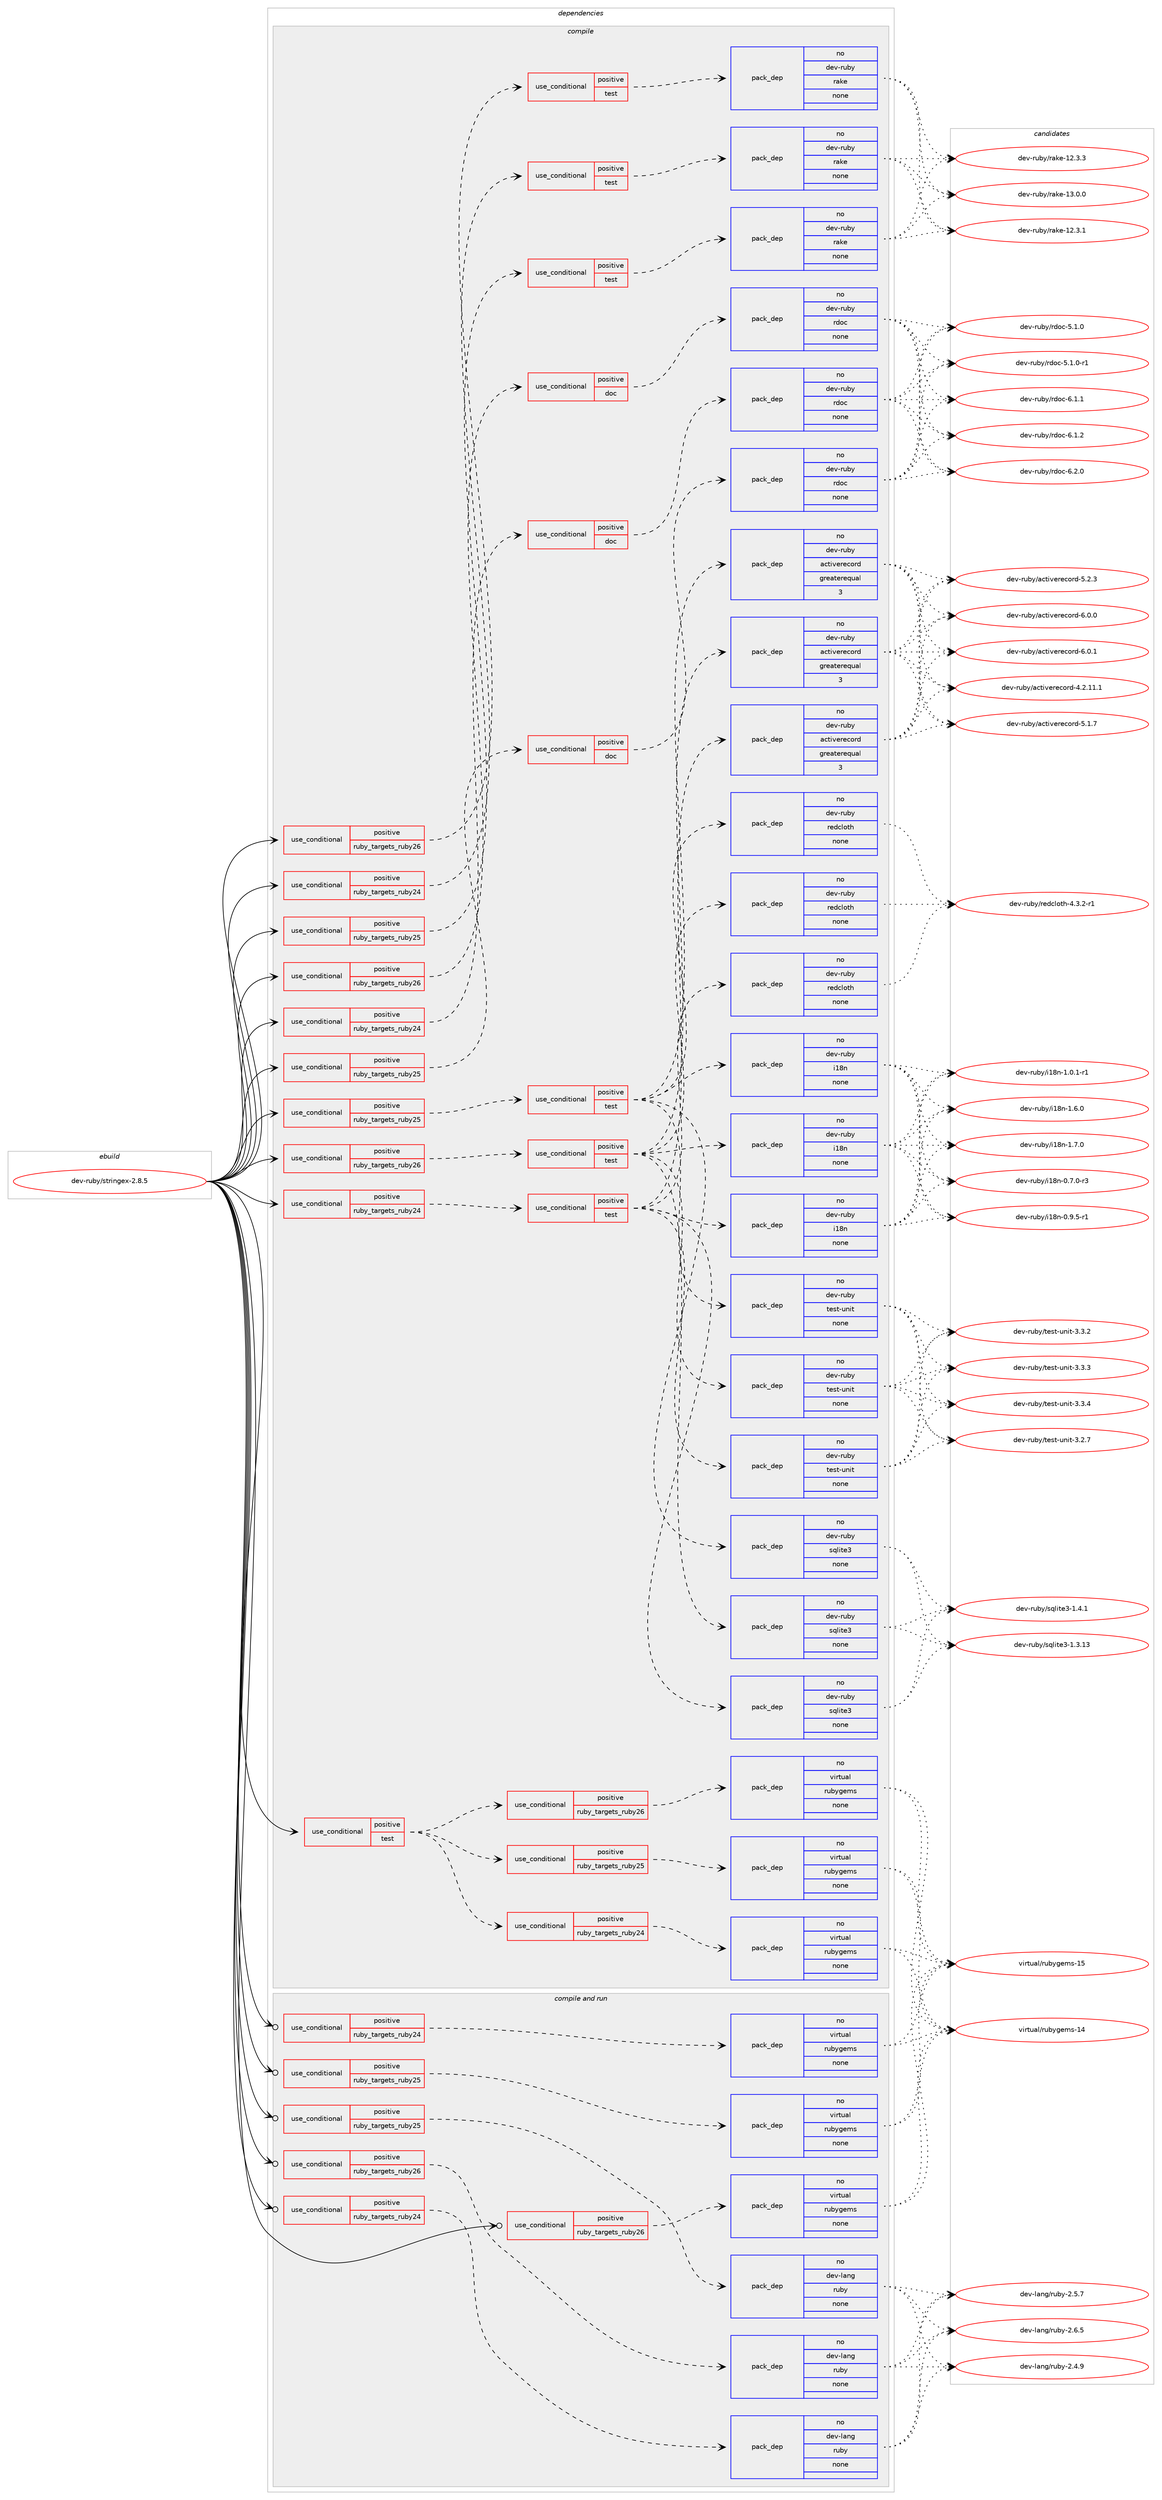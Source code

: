 digraph prolog {

# *************
# Graph options
# *************

newrank=true;
concentrate=true;
compound=true;
graph [rankdir=LR,fontname=Helvetica,fontsize=10,ranksep=1.5];#, ranksep=2.5, nodesep=0.2];
edge  [arrowhead=vee];
node  [fontname=Helvetica,fontsize=10];

# **********
# The ebuild
# **********

subgraph cluster_leftcol {
color=gray;
rank=same;
label=<<i>ebuild</i>>;
id [label="dev-ruby/stringex-2.8.5", color=red, width=4, href="../dev-ruby/stringex-2.8.5.svg"];
}

# ****************
# The dependencies
# ****************

subgraph cluster_midcol {
color=gray;
label=<<i>dependencies</i>>;
subgraph cluster_compile {
fillcolor="#eeeeee";
style=filled;
label=<<i>compile</i>>;
subgraph cond178920 {
dependency718541 [label=<<TABLE BORDER="0" CELLBORDER="1" CELLSPACING="0" CELLPADDING="4"><TR><TD ROWSPAN="3" CELLPADDING="10">use_conditional</TD></TR><TR><TD>positive</TD></TR><TR><TD>ruby_targets_ruby24</TD></TR></TABLE>>, shape=none, color=red];
subgraph cond178921 {
dependency718542 [label=<<TABLE BORDER="0" CELLBORDER="1" CELLSPACING="0" CELLPADDING="4"><TR><TD ROWSPAN="3" CELLPADDING="10">use_conditional</TD></TR><TR><TD>positive</TD></TR><TR><TD>doc</TD></TR></TABLE>>, shape=none, color=red];
subgraph pack527575 {
dependency718543 [label=<<TABLE BORDER="0" CELLBORDER="1" CELLSPACING="0" CELLPADDING="4" WIDTH="220"><TR><TD ROWSPAN="6" CELLPADDING="30">pack_dep</TD></TR><TR><TD WIDTH="110">no</TD></TR><TR><TD>dev-ruby</TD></TR><TR><TD>rdoc</TD></TR><TR><TD>none</TD></TR><TR><TD></TD></TR></TABLE>>, shape=none, color=blue];
}
dependency718542:e -> dependency718543:w [weight=20,style="dashed",arrowhead="vee"];
}
dependency718541:e -> dependency718542:w [weight=20,style="dashed",arrowhead="vee"];
}
id:e -> dependency718541:w [weight=20,style="solid",arrowhead="vee"];
subgraph cond178922 {
dependency718544 [label=<<TABLE BORDER="0" CELLBORDER="1" CELLSPACING="0" CELLPADDING="4"><TR><TD ROWSPAN="3" CELLPADDING="10">use_conditional</TD></TR><TR><TD>positive</TD></TR><TR><TD>ruby_targets_ruby24</TD></TR></TABLE>>, shape=none, color=red];
subgraph cond178923 {
dependency718545 [label=<<TABLE BORDER="0" CELLBORDER="1" CELLSPACING="0" CELLPADDING="4"><TR><TD ROWSPAN="3" CELLPADDING="10">use_conditional</TD></TR><TR><TD>positive</TD></TR><TR><TD>test</TD></TR></TABLE>>, shape=none, color=red];
subgraph pack527576 {
dependency718546 [label=<<TABLE BORDER="0" CELLBORDER="1" CELLSPACING="0" CELLPADDING="4" WIDTH="220"><TR><TD ROWSPAN="6" CELLPADDING="30">pack_dep</TD></TR><TR><TD WIDTH="110">no</TD></TR><TR><TD>dev-ruby</TD></TR><TR><TD>i18n</TD></TR><TR><TD>none</TD></TR><TR><TD></TD></TR></TABLE>>, shape=none, color=blue];
}
dependency718545:e -> dependency718546:w [weight=20,style="dashed",arrowhead="vee"];
subgraph pack527577 {
dependency718547 [label=<<TABLE BORDER="0" CELLBORDER="1" CELLSPACING="0" CELLPADDING="4" WIDTH="220"><TR><TD ROWSPAN="6" CELLPADDING="30">pack_dep</TD></TR><TR><TD WIDTH="110">no</TD></TR><TR><TD>dev-ruby</TD></TR><TR><TD>redcloth</TD></TR><TR><TD>none</TD></TR><TR><TD></TD></TR></TABLE>>, shape=none, color=blue];
}
dependency718545:e -> dependency718547:w [weight=20,style="dashed",arrowhead="vee"];
subgraph pack527578 {
dependency718548 [label=<<TABLE BORDER="0" CELLBORDER="1" CELLSPACING="0" CELLPADDING="4" WIDTH="220"><TR><TD ROWSPAN="6" CELLPADDING="30">pack_dep</TD></TR><TR><TD WIDTH="110">no</TD></TR><TR><TD>dev-ruby</TD></TR><TR><TD>test-unit</TD></TR><TR><TD>none</TD></TR><TR><TD></TD></TR></TABLE>>, shape=none, color=blue];
}
dependency718545:e -> dependency718548:w [weight=20,style="dashed",arrowhead="vee"];
subgraph pack527579 {
dependency718549 [label=<<TABLE BORDER="0" CELLBORDER="1" CELLSPACING="0" CELLPADDING="4" WIDTH="220"><TR><TD ROWSPAN="6" CELLPADDING="30">pack_dep</TD></TR><TR><TD WIDTH="110">no</TD></TR><TR><TD>dev-ruby</TD></TR><TR><TD>activerecord</TD></TR><TR><TD>greaterequal</TD></TR><TR><TD>3</TD></TR></TABLE>>, shape=none, color=blue];
}
dependency718545:e -> dependency718549:w [weight=20,style="dashed",arrowhead="vee"];
subgraph pack527580 {
dependency718550 [label=<<TABLE BORDER="0" CELLBORDER="1" CELLSPACING="0" CELLPADDING="4" WIDTH="220"><TR><TD ROWSPAN="6" CELLPADDING="30">pack_dep</TD></TR><TR><TD WIDTH="110">no</TD></TR><TR><TD>dev-ruby</TD></TR><TR><TD>sqlite3</TD></TR><TR><TD>none</TD></TR><TR><TD></TD></TR></TABLE>>, shape=none, color=blue];
}
dependency718545:e -> dependency718550:w [weight=20,style="dashed",arrowhead="vee"];
}
dependency718544:e -> dependency718545:w [weight=20,style="dashed",arrowhead="vee"];
}
id:e -> dependency718544:w [weight=20,style="solid",arrowhead="vee"];
subgraph cond178924 {
dependency718551 [label=<<TABLE BORDER="0" CELLBORDER="1" CELLSPACING="0" CELLPADDING="4"><TR><TD ROWSPAN="3" CELLPADDING="10">use_conditional</TD></TR><TR><TD>positive</TD></TR><TR><TD>ruby_targets_ruby24</TD></TR></TABLE>>, shape=none, color=red];
subgraph cond178925 {
dependency718552 [label=<<TABLE BORDER="0" CELLBORDER="1" CELLSPACING="0" CELLPADDING="4"><TR><TD ROWSPAN="3" CELLPADDING="10">use_conditional</TD></TR><TR><TD>positive</TD></TR><TR><TD>test</TD></TR></TABLE>>, shape=none, color=red];
subgraph pack527581 {
dependency718553 [label=<<TABLE BORDER="0" CELLBORDER="1" CELLSPACING="0" CELLPADDING="4" WIDTH="220"><TR><TD ROWSPAN="6" CELLPADDING="30">pack_dep</TD></TR><TR><TD WIDTH="110">no</TD></TR><TR><TD>dev-ruby</TD></TR><TR><TD>rake</TD></TR><TR><TD>none</TD></TR><TR><TD></TD></TR></TABLE>>, shape=none, color=blue];
}
dependency718552:e -> dependency718553:w [weight=20,style="dashed",arrowhead="vee"];
}
dependency718551:e -> dependency718552:w [weight=20,style="dashed",arrowhead="vee"];
}
id:e -> dependency718551:w [weight=20,style="solid",arrowhead="vee"];
subgraph cond178926 {
dependency718554 [label=<<TABLE BORDER="0" CELLBORDER="1" CELLSPACING="0" CELLPADDING="4"><TR><TD ROWSPAN="3" CELLPADDING="10">use_conditional</TD></TR><TR><TD>positive</TD></TR><TR><TD>ruby_targets_ruby25</TD></TR></TABLE>>, shape=none, color=red];
subgraph cond178927 {
dependency718555 [label=<<TABLE BORDER="0" CELLBORDER="1" CELLSPACING="0" CELLPADDING="4"><TR><TD ROWSPAN="3" CELLPADDING="10">use_conditional</TD></TR><TR><TD>positive</TD></TR><TR><TD>doc</TD></TR></TABLE>>, shape=none, color=red];
subgraph pack527582 {
dependency718556 [label=<<TABLE BORDER="0" CELLBORDER="1" CELLSPACING="0" CELLPADDING="4" WIDTH="220"><TR><TD ROWSPAN="6" CELLPADDING="30">pack_dep</TD></TR><TR><TD WIDTH="110">no</TD></TR><TR><TD>dev-ruby</TD></TR><TR><TD>rdoc</TD></TR><TR><TD>none</TD></TR><TR><TD></TD></TR></TABLE>>, shape=none, color=blue];
}
dependency718555:e -> dependency718556:w [weight=20,style="dashed",arrowhead="vee"];
}
dependency718554:e -> dependency718555:w [weight=20,style="dashed",arrowhead="vee"];
}
id:e -> dependency718554:w [weight=20,style="solid",arrowhead="vee"];
subgraph cond178928 {
dependency718557 [label=<<TABLE BORDER="0" CELLBORDER="1" CELLSPACING="0" CELLPADDING="4"><TR><TD ROWSPAN="3" CELLPADDING="10">use_conditional</TD></TR><TR><TD>positive</TD></TR><TR><TD>ruby_targets_ruby25</TD></TR></TABLE>>, shape=none, color=red];
subgraph cond178929 {
dependency718558 [label=<<TABLE BORDER="0" CELLBORDER="1" CELLSPACING="0" CELLPADDING="4"><TR><TD ROWSPAN="3" CELLPADDING="10">use_conditional</TD></TR><TR><TD>positive</TD></TR><TR><TD>test</TD></TR></TABLE>>, shape=none, color=red];
subgraph pack527583 {
dependency718559 [label=<<TABLE BORDER="0" CELLBORDER="1" CELLSPACING="0" CELLPADDING="4" WIDTH="220"><TR><TD ROWSPAN="6" CELLPADDING="30">pack_dep</TD></TR><TR><TD WIDTH="110">no</TD></TR><TR><TD>dev-ruby</TD></TR><TR><TD>i18n</TD></TR><TR><TD>none</TD></TR><TR><TD></TD></TR></TABLE>>, shape=none, color=blue];
}
dependency718558:e -> dependency718559:w [weight=20,style="dashed",arrowhead="vee"];
subgraph pack527584 {
dependency718560 [label=<<TABLE BORDER="0" CELLBORDER="1" CELLSPACING="0" CELLPADDING="4" WIDTH="220"><TR><TD ROWSPAN="6" CELLPADDING="30">pack_dep</TD></TR><TR><TD WIDTH="110">no</TD></TR><TR><TD>dev-ruby</TD></TR><TR><TD>redcloth</TD></TR><TR><TD>none</TD></TR><TR><TD></TD></TR></TABLE>>, shape=none, color=blue];
}
dependency718558:e -> dependency718560:w [weight=20,style="dashed",arrowhead="vee"];
subgraph pack527585 {
dependency718561 [label=<<TABLE BORDER="0" CELLBORDER="1" CELLSPACING="0" CELLPADDING="4" WIDTH="220"><TR><TD ROWSPAN="6" CELLPADDING="30">pack_dep</TD></TR><TR><TD WIDTH="110">no</TD></TR><TR><TD>dev-ruby</TD></TR><TR><TD>test-unit</TD></TR><TR><TD>none</TD></TR><TR><TD></TD></TR></TABLE>>, shape=none, color=blue];
}
dependency718558:e -> dependency718561:w [weight=20,style="dashed",arrowhead="vee"];
subgraph pack527586 {
dependency718562 [label=<<TABLE BORDER="0" CELLBORDER="1" CELLSPACING="0" CELLPADDING="4" WIDTH="220"><TR><TD ROWSPAN="6" CELLPADDING="30">pack_dep</TD></TR><TR><TD WIDTH="110">no</TD></TR><TR><TD>dev-ruby</TD></TR><TR><TD>activerecord</TD></TR><TR><TD>greaterequal</TD></TR><TR><TD>3</TD></TR></TABLE>>, shape=none, color=blue];
}
dependency718558:e -> dependency718562:w [weight=20,style="dashed",arrowhead="vee"];
subgraph pack527587 {
dependency718563 [label=<<TABLE BORDER="0" CELLBORDER="1" CELLSPACING="0" CELLPADDING="4" WIDTH="220"><TR><TD ROWSPAN="6" CELLPADDING="30">pack_dep</TD></TR><TR><TD WIDTH="110">no</TD></TR><TR><TD>dev-ruby</TD></TR><TR><TD>sqlite3</TD></TR><TR><TD>none</TD></TR><TR><TD></TD></TR></TABLE>>, shape=none, color=blue];
}
dependency718558:e -> dependency718563:w [weight=20,style="dashed",arrowhead="vee"];
}
dependency718557:e -> dependency718558:w [weight=20,style="dashed",arrowhead="vee"];
}
id:e -> dependency718557:w [weight=20,style="solid",arrowhead="vee"];
subgraph cond178930 {
dependency718564 [label=<<TABLE BORDER="0" CELLBORDER="1" CELLSPACING="0" CELLPADDING="4"><TR><TD ROWSPAN="3" CELLPADDING="10">use_conditional</TD></TR><TR><TD>positive</TD></TR><TR><TD>ruby_targets_ruby25</TD></TR></TABLE>>, shape=none, color=red];
subgraph cond178931 {
dependency718565 [label=<<TABLE BORDER="0" CELLBORDER="1" CELLSPACING="0" CELLPADDING="4"><TR><TD ROWSPAN="3" CELLPADDING="10">use_conditional</TD></TR><TR><TD>positive</TD></TR><TR><TD>test</TD></TR></TABLE>>, shape=none, color=red];
subgraph pack527588 {
dependency718566 [label=<<TABLE BORDER="0" CELLBORDER="1" CELLSPACING="0" CELLPADDING="4" WIDTH="220"><TR><TD ROWSPAN="6" CELLPADDING="30">pack_dep</TD></TR><TR><TD WIDTH="110">no</TD></TR><TR><TD>dev-ruby</TD></TR><TR><TD>rake</TD></TR><TR><TD>none</TD></TR><TR><TD></TD></TR></TABLE>>, shape=none, color=blue];
}
dependency718565:e -> dependency718566:w [weight=20,style="dashed",arrowhead="vee"];
}
dependency718564:e -> dependency718565:w [weight=20,style="dashed",arrowhead="vee"];
}
id:e -> dependency718564:w [weight=20,style="solid",arrowhead="vee"];
subgraph cond178932 {
dependency718567 [label=<<TABLE BORDER="0" CELLBORDER="1" CELLSPACING="0" CELLPADDING="4"><TR><TD ROWSPAN="3" CELLPADDING="10">use_conditional</TD></TR><TR><TD>positive</TD></TR><TR><TD>ruby_targets_ruby26</TD></TR></TABLE>>, shape=none, color=red];
subgraph cond178933 {
dependency718568 [label=<<TABLE BORDER="0" CELLBORDER="1" CELLSPACING="0" CELLPADDING="4"><TR><TD ROWSPAN="3" CELLPADDING="10">use_conditional</TD></TR><TR><TD>positive</TD></TR><TR><TD>doc</TD></TR></TABLE>>, shape=none, color=red];
subgraph pack527589 {
dependency718569 [label=<<TABLE BORDER="0" CELLBORDER="1" CELLSPACING="0" CELLPADDING="4" WIDTH="220"><TR><TD ROWSPAN="6" CELLPADDING="30">pack_dep</TD></TR><TR><TD WIDTH="110">no</TD></TR><TR><TD>dev-ruby</TD></TR><TR><TD>rdoc</TD></TR><TR><TD>none</TD></TR><TR><TD></TD></TR></TABLE>>, shape=none, color=blue];
}
dependency718568:e -> dependency718569:w [weight=20,style="dashed",arrowhead="vee"];
}
dependency718567:e -> dependency718568:w [weight=20,style="dashed",arrowhead="vee"];
}
id:e -> dependency718567:w [weight=20,style="solid",arrowhead="vee"];
subgraph cond178934 {
dependency718570 [label=<<TABLE BORDER="0" CELLBORDER="1" CELLSPACING="0" CELLPADDING="4"><TR><TD ROWSPAN="3" CELLPADDING="10">use_conditional</TD></TR><TR><TD>positive</TD></TR><TR><TD>ruby_targets_ruby26</TD></TR></TABLE>>, shape=none, color=red];
subgraph cond178935 {
dependency718571 [label=<<TABLE BORDER="0" CELLBORDER="1" CELLSPACING="0" CELLPADDING="4"><TR><TD ROWSPAN="3" CELLPADDING="10">use_conditional</TD></TR><TR><TD>positive</TD></TR><TR><TD>test</TD></TR></TABLE>>, shape=none, color=red];
subgraph pack527590 {
dependency718572 [label=<<TABLE BORDER="0" CELLBORDER="1" CELLSPACING="0" CELLPADDING="4" WIDTH="220"><TR><TD ROWSPAN="6" CELLPADDING="30">pack_dep</TD></TR><TR><TD WIDTH="110">no</TD></TR><TR><TD>dev-ruby</TD></TR><TR><TD>i18n</TD></TR><TR><TD>none</TD></TR><TR><TD></TD></TR></TABLE>>, shape=none, color=blue];
}
dependency718571:e -> dependency718572:w [weight=20,style="dashed",arrowhead="vee"];
subgraph pack527591 {
dependency718573 [label=<<TABLE BORDER="0" CELLBORDER="1" CELLSPACING="0" CELLPADDING="4" WIDTH="220"><TR><TD ROWSPAN="6" CELLPADDING="30">pack_dep</TD></TR><TR><TD WIDTH="110">no</TD></TR><TR><TD>dev-ruby</TD></TR><TR><TD>redcloth</TD></TR><TR><TD>none</TD></TR><TR><TD></TD></TR></TABLE>>, shape=none, color=blue];
}
dependency718571:e -> dependency718573:w [weight=20,style="dashed",arrowhead="vee"];
subgraph pack527592 {
dependency718574 [label=<<TABLE BORDER="0" CELLBORDER="1" CELLSPACING="0" CELLPADDING="4" WIDTH="220"><TR><TD ROWSPAN="6" CELLPADDING="30">pack_dep</TD></TR><TR><TD WIDTH="110">no</TD></TR><TR><TD>dev-ruby</TD></TR><TR><TD>test-unit</TD></TR><TR><TD>none</TD></TR><TR><TD></TD></TR></TABLE>>, shape=none, color=blue];
}
dependency718571:e -> dependency718574:w [weight=20,style="dashed",arrowhead="vee"];
subgraph pack527593 {
dependency718575 [label=<<TABLE BORDER="0" CELLBORDER="1" CELLSPACING="0" CELLPADDING="4" WIDTH="220"><TR><TD ROWSPAN="6" CELLPADDING="30">pack_dep</TD></TR><TR><TD WIDTH="110">no</TD></TR><TR><TD>dev-ruby</TD></TR><TR><TD>activerecord</TD></TR><TR><TD>greaterequal</TD></TR><TR><TD>3</TD></TR></TABLE>>, shape=none, color=blue];
}
dependency718571:e -> dependency718575:w [weight=20,style="dashed",arrowhead="vee"];
subgraph pack527594 {
dependency718576 [label=<<TABLE BORDER="0" CELLBORDER="1" CELLSPACING="0" CELLPADDING="4" WIDTH="220"><TR><TD ROWSPAN="6" CELLPADDING="30">pack_dep</TD></TR><TR><TD WIDTH="110">no</TD></TR><TR><TD>dev-ruby</TD></TR><TR><TD>sqlite3</TD></TR><TR><TD>none</TD></TR><TR><TD></TD></TR></TABLE>>, shape=none, color=blue];
}
dependency718571:e -> dependency718576:w [weight=20,style="dashed",arrowhead="vee"];
}
dependency718570:e -> dependency718571:w [weight=20,style="dashed",arrowhead="vee"];
}
id:e -> dependency718570:w [weight=20,style="solid",arrowhead="vee"];
subgraph cond178936 {
dependency718577 [label=<<TABLE BORDER="0" CELLBORDER="1" CELLSPACING="0" CELLPADDING="4"><TR><TD ROWSPAN="3" CELLPADDING="10">use_conditional</TD></TR><TR><TD>positive</TD></TR><TR><TD>ruby_targets_ruby26</TD></TR></TABLE>>, shape=none, color=red];
subgraph cond178937 {
dependency718578 [label=<<TABLE BORDER="0" CELLBORDER="1" CELLSPACING="0" CELLPADDING="4"><TR><TD ROWSPAN="3" CELLPADDING="10">use_conditional</TD></TR><TR><TD>positive</TD></TR><TR><TD>test</TD></TR></TABLE>>, shape=none, color=red];
subgraph pack527595 {
dependency718579 [label=<<TABLE BORDER="0" CELLBORDER="1" CELLSPACING="0" CELLPADDING="4" WIDTH="220"><TR><TD ROWSPAN="6" CELLPADDING="30">pack_dep</TD></TR><TR><TD WIDTH="110">no</TD></TR><TR><TD>dev-ruby</TD></TR><TR><TD>rake</TD></TR><TR><TD>none</TD></TR><TR><TD></TD></TR></TABLE>>, shape=none, color=blue];
}
dependency718578:e -> dependency718579:w [weight=20,style="dashed",arrowhead="vee"];
}
dependency718577:e -> dependency718578:w [weight=20,style="dashed",arrowhead="vee"];
}
id:e -> dependency718577:w [weight=20,style="solid",arrowhead="vee"];
subgraph cond178938 {
dependency718580 [label=<<TABLE BORDER="0" CELLBORDER="1" CELLSPACING="0" CELLPADDING="4"><TR><TD ROWSPAN="3" CELLPADDING="10">use_conditional</TD></TR><TR><TD>positive</TD></TR><TR><TD>test</TD></TR></TABLE>>, shape=none, color=red];
subgraph cond178939 {
dependency718581 [label=<<TABLE BORDER="0" CELLBORDER="1" CELLSPACING="0" CELLPADDING="4"><TR><TD ROWSPAN="3" CELLPADDING="10">use_conditional</TD></TR><TR><TD>positive</TD></TR><TR><TD>ruby_targets_ruby24</TD></TR></TABLE>>, shape=none, color=red];
subgraph pack527596 {
dependency718582 [label=<<TABLE BORDER="0" CELLBORDER="1" CELLSPACING="0" CELLPADDING="4" WIDTH="220"><TR><TD ROWSPAN="6" CELLPADDING="30">pack_dep</TD></TR><TR><TD WIDTH="110">no</TD></TR><TR><TD>virtual</TD></TR><TR><TD>rubygems</TD></TR><TR><TD>none</TD></TR><TR><TD></TD></TR></TABLE>>, shape=none, color=blue];
}
dependency718581:e -> dependency718582:w [weight=20,style="dashed",arrowhead="vee"];
}
dependency718580:e -> dependency718581:w [weight=20,style="dashed",arrowhead="vee"];
subgraph cond178940 {
dependency718583 [label=<<TABLE BORDER="0" CELLBORDER="1" CELLSPACING="0" CELLPADDING="4"><TR><TD ROWSPAN="3" CELLPADDING="10">use_conditional</TD></TR><TR><TD>positive</TD></TR><TR><TD>ruby_targets_ruby25</TD></TR></TABLE>>, shape=none, color=red];
subgraph pack527597 {
dependency718584 [label=<<TABLE BORDER="0" CELLBORDER="1" CELLSPACING="0" CELLPADDING="4" WIDTH="220"><TR><TD ROWSPAN="6" CELLPADDING="30">pack_dep</TD></TR><TR><TD WIDTH="110">no</TD></TR><TR><TD>virtual</TD></TR><TR><TD>rubygems</TD></TR><TR><TD>none</TD></TR><TR><TD></TD></TR></TABLE>>, shape=none, color=blue];
}
dependency718583:e -> dependency718584:w [weight=20,style="dashed",arrowhead="vee"];
}
dependency718580:e -> dependency718583:w [weight=20,style="dashed",arrowhead="vee"];
subgraph cond178941 {
dependency718585 [label=<<TABLE BORDER="0" CELLBORDER="1" CELLSPACING="0" CELLPADDING="4"><TR><TD ROWSPAN="3" CELLPADDING="10">use_conditional</TD></TR><TR><TD>positive</TD></TR><TR><TD>ruby_targets_ruby26</TD></TR></TABLE>>, shape=none, color=red];
subgraph pack527598 {
dependency718586 [label=<<TABLE BORDER="0" CELLBORDER="1" CELLSPACING="0" CELLPADDING="4" WIDTH="220"><TR><TD ROWSPAN="6" CELLPADDING="30">pack_dep</TD></TR><TR><TD WIDTH="110">no</TD></TR><TR><TD>virtual</TD></TR><TR><TD>rubygems</TD></TR><TR><TD>none</TD></TR><TR><TD></TD></TR></TABLE>>, shape=none, color=blue];
}
dependency718585:e -> dependency718586:w [weight=20,style="dashed",arrowhead="vee"];
}
dependency718580:e -> dependency718585:w [weight=20,style="dashed",arrowhead="vee"];
}
id:e -> dependency718580:w [weight=20,style="solid",arrowhead="vee"];
}
subgraph cluster_compileandrun {
fillcolor="#eeeeee";
style=filled;
label=<<i>compile and run</i>>;
subgraph cond178942 {
dependency718587 [label=<<TABLE BORDER="0" CELLBORDER="1" CELLSPACING="0" CELLPADDING="4"><TR><TD ROWSPAN="3" CELLPADDING="10">use_conditional</TD></TR><TR><TD>positive</TD></TR><TR><TD>ruby_targets_ruby24</TD></TR></TABLE>>, shape=none, color=red];
subgraph pack527599 {
dependency718588 [label=<<TABLE BORDER="0" CELLBORDER="1" CELLSPACING="0" CELLPADDING="4" WIDTH="220"><TR><TD ROWSPAN="6" CELLPADDING="30">pack_dep</TD></TR><TR><TD WIDTH="110">no</TD></TR><TR><TD>dev-lang</TD></TR><TR><TD>ruby</TD></TR><TR><TD>none</TD></TR><TR><TD></TD></TR></TABLE>>, shape=none, color=blue];
}
dependency718587:e -> dependency718588:w [weight=20,style="dashed",arrowhead="vee"];
}
id:e -> dependency718587:w [weight=20,style="solid",arrowhead="odotvee"];
subgraph cond178943 {
dependency718589 [label=<<TABLE BORDER="0" CELLBORDER="1" CELLSPACING="0" CELLPADDING="4"><TR><TD ROWSPAN="3" CELLPADDING="10">use_conditional</TD></TR><TR><TD>positive</TD></TR><TR><TD>ruby_targets_ruby24</TD></TR></TABLE>>, shape=none, color=red];
subgraph pack527600 {
dependency718590 [label=<<TABLE BORDER="0" CELLBORDER="1" CELLSPACING="0" CELLPADDING="4" WIDTH="220"><TR><TD ROWSPAN="6" CELLPADDING="30">pack_dep</TD></TR><TR><TD WIDTH="110">no</TD></TR><TR><TD>virtual</TD></TR><TR><TD>rubygems</TD></TR><TR><TD>none</TD></TR><TR><TD></TD></TR></TABLE>>, shape=none, color=blue];
}
dependency718589:e -> dependency718590:w [weight=20,style="dashed",arrowhead="vee"];
}
id:e -> dependency718589:w [weight=20,style="solid",arrowhead="odotvee"];
subgraph cond178944 {
dependency718591 [label=<<TABLE BORDER="0" CELLBORDER="1" CELLSPACING="0" CELLPADDING="4"><TR><TD ROWSPAN="3" CELLPADDING="10">use_conditional</TD></TR><TR><TD>positive</TD></TR><TR><TD>ruby_targets_ruby25</TD></TR></TABLE>>, shape=none, color=red];
subgraph pack527601 {
dependency718592 [label=<<TABLE BORDER="0" CELLBORDER="1" CELLSPACING="0" CELLPADDING="4" WIDTH="220"><TR><TD ROWSPAN="6" CELLPADDING="30">pack_dep</TD></TR><TR><TD WIDTH="110">no</TD></TR><TR><TD>dev-lang</TD></TR><TR><TD>ruby</TD></TR><TR><TD>none</TD></TR><TR><TD></TD></TR></TABLE>>, shape=none, color=blue];
}
dependency718591:e -> dependency718592:w [weight=20,style="dashed",arrowhead="vee"];
}
id:e -> dependency718591:w [weight=20,style="solid",arrowhead="odotvee"];
subgraph cond178945 {
dependency718593 [label=<<TABLE BORDER="0" CELLBORDER="1" CELLSPACING="0" CELLPADDING="4"><TR><TD ROWSPAN="3" CELLPADDING="10">use_conditional</TD></TR><TR><TD>positive</TD></TR><TR><TD>ruby_targets_ruby25</TD></TR></TABLE>>, shape=none, color=red];
subgraph pack527602 {
dependency718594 [label=<<TABLE BORDER="0" CELLBORDER="1" CELLSPACING="0" CELLPADDING="4" WIDTH="220"><TR><TD ROWSPAN="6" CELLPADDING="30">pack_dep</TD></TR><TR><TD WIDTH="110">no</TD></TR><TR><TD>virtual</TD></TR><TR><TD>rubygems</TD></TR><TR><TD>none</TD></TR><TR><TD></TD></TR></TABLE>>, shape=none, color=blue];
}
dependency718593:e -> dependency718594:w [weight=20,style="dashed",arrowhead="vee"];
}
id:e -> dependency718593:w [weight=20,style="solid",arrowhead="odotvee"];
subgraph cond178946 {
dependency718595 [label=<<TABLE BORDER="0" CELLBORDER="1" CELLSPACING="0" CELLPADDING="4"><TR><TD ROWSPAN="3" CELLPADDING="10">use_conditional</TD></TR><TR><TD>positive</TD></TR><TR><TD>ruby_targets_ruby26</TD></TR></TABLE>>, shape=none, color=red];
subgraph pack527603 {
dependency718596 [label=<<TABLE BORDER="0" CELLBORDER="1" CELLSPACING="0" CELLPADDING="4" WIDTH="220"><TR><TD ROWSPAN="6" CELLPADDING="30">pack_dep</TD></TR><TR><TD WIDTH="110">no</TD></TR><TR><TD>dev-lang</TD></TR><TR><TD>ruby</TD></TR><TR><TD>none</TD></TR><TR><TD></TD></TR></TABLE>>, shape=none, color=blue];
}
dependency718595:e -> dependency718596:w [weight=20,style="dashed",arrowhead="vee"];
}
id:e -> dependency718595:w [weight=20,style="solid",arrowhead="odotvee"];
subgraph cond178947 {
dependency718597 [label=<<TABLE BORDER="0" CELLBORDER="1" CELLSPACING="0" CELLPADDING="4"><TR><TD ROWSPAN="3" CELLPADDING="10">use_conditional</TD></TR><TR><TD>positive</TD></TR><TR><TD>ruby_targets_ruby26</TD></TR></TABLE>>, shape=none, color=red];
subgraph pack527604 {
dependency718598 [label=<<TABLE BORDER="0" CELLBORDER="1" CELLSPACING="0" CELLPADDING="4" WIDTH="220"><TR><TD ROWSPAN="6" CELLPADDING="30">pack_dep</TD></TR><TR><TD WIDTH="110">no</TD></TR><TR><TD>virtual</TD></TR><TR><TD>rubygems</TD></TR><TR><TD>none</TD></TR><TR><TD></TD></TR></TABLE>>, shape=none, color=blue];
}
dependency718597:e -> dependency718598:w [weight=20,style="dashed",arrowhead="vee"];
}
id:e -> dependency718597:w [weight=20,style="solid",arrowhead="odotvee"];
}
subgraph cluster_run {
fillcolor="#eeeeee";
style=filled;
label=<<i>run</i>>;
}
}

# **************
# The candidates
# **************

subgraph cluster_choices {
rank=same;
color=gray;
label=<<i>candidates</i>>;

subgraph choice527575 {
color=black;
nodesep=1;
choice10010111845114117981214711410011199455346494648 [label="dev-ruby/rdoc-5.1.0", color=red, width=4,href="../dev-ruby/rdoc-5.1.0.svg"];
choice100101118451141179812147114100111994553464946484511449 [label="dev-ruby/rdoc-5.1.0-r1", color=red, width=4,href="../dev-ruby/rdoc-5.1.0-r1.svg"];
choice10010111845114117981214711410011199455446494649 [label="dev-ruby/rdoc-6.1.1", color=red, width=4,href="../dev-ruby/rdoc-6.1.1.svg"];
choice10010111845114117981214711410011199455446494650 [label="dev-ruby/rdoc-6.1.2", color=red, width=4,href="../dev-ruby/rdoc-6.1.2.svg"];
choice10010111845114117981214711410011199455446504648 [label="dev-ruby/rdoc-6.2.0", color=red, width=4,href="../dev-ruby/rdoc-6.2.0.svg"];
dependency718543:e -> choice10010111845114117981214711410011199455346494648:w [style=dotted,weight="100"];
dependency718543:e -> choice100101118451141179812147114100111994553464946484511449:w [style=dotted,weight="100"];
dependency718543:e -> choice10010111845114117981214711410011199455446494649:w [style=dotted,weight="100"];
dependency718543:e -> choice10010111845114117981214711410011199455446494650:w [style=dotted,weight="100"];
dependency718543:e -> choice10010111845114117981214711410011199455446504648:w [style=dotted,weight="100"];
}
subgraph choice527576 {
color=black;
nodesep=1;
choice10010111845114117981214710549561104548465546484511451 [label="dev-ruby/i18n-0.7.0-r3", color=red, width=4,href="../dev-ruby/i18n-0.7.0-r3.svg"];
choice10010111845114117981214710549561104548465746534511449 [label="dev-ruby/i18n-0.9.5-r1", color=red, width=4,href="../dev-ruby/i18n-0.9.5-r1.svg"];
choice10010111845114117981214710549561104549464846494511449 [label="dev-ruby/i18n-1.0.1-r1", color=red, width=4,href="../dev-ruby/i18n-1.0.1-r1.svg"];
choice1001011184511411798121471054956110454946544648 [label="dev-ruby/i18n-1.6.0", color=red, width=4,href="../dev-ruby/i18n-1.6.0.svg"];
choice1001011184511411798121471054956110454946554648 [label="dev-ruby/i18n-1.7.0", color=red, width=4,href="../dev-ruby/i18n-1.7.0.svg"];
dependency718546:e -> choice10010111845114117981214710549561104548465546484511451:w [style=dotted,weight="100"];
dependency718546:e -> choice10010111845114117981214710549561104548465746534511449:w [style=dotted,weight="100"];
dependency718546:e -> choice10010111845114117981214710549561104549464846494511449:w [style=dotted,weight="100"];
dependency718546:e -> choice1001011184511411798121471054956110454946544648:w [style=dotted,weight="100"];
dependency718546:e -> choice1001011184511411798121471054956110454946554648:w [style=dotted,weight="100"];
}
subgraph choice527577 {
color=black;
nodesep=1;
choice100101118451141179812147114101100991081111161044552465146504511449 [label="dev-ruby/redcloth-4.3.2-r1", color=red, width=4,href="../dev-ruby/redcloth-4.3.2-r1.svg"];
dependency718547:e -> choice100101118451141179812147114101100991081111161044552465146504511449:w [style=dotted,weight="100"];
}
subgraph choice527578 {
color=black;
nodesep=1;
choice10010111845114117981214711610111511645117110105116455146504655 [label="dev-ruby/test-unit-3.2.7", color=red, width=4,href="../dev-ruby/test-unit-3.2.7.svg"];
choice10010111845114117981214711610111511645117110105116455146514650 [label="dev-ruby/test-unit-3.3.2", color=red, width=4,href="../dev-ruby/test-unit-3.3.2.svg"];
choice10010111845114117981214711610111511645117110105116455146514651 [label="dev-ruby/test-unit-3.3.3", color=red, width=4,href="../dev-ruby/test-unit-3.3.3.svg"];
choice10010111845114117981214711610111511645117110105116455146514652 [label="dev-ruby/test-unit-3.3.4", color=red, width=4,href="../dev-ruby/test-unit-3.3.4.svg"];
dependency718548:e -> choice10010111845114117981214711610111511645117110105116455146504655:w [style=dotted,weight="100"];
dependency718548:e -> choice10010111845114117981214711610111511645117110105116455146514650:w [style=dotted,weight="100"];
dependency718548:e -> choice10010111845114117981214711610111511645117110105116455146514651:w [style=dotted,weight="100"];
dependency718548:e -> choice10010111845114117981214711610111511645117110105116455146514652:w [style=dotted,weight="100"];
}
subgraph choice527579 {
color=black;
nodesep=1;
choice100101118451141179812147979911610511810111410199111114100455246504649494649 [label="dev-ruby/activerecord-4.2.11.1", color=red, width=4,href="../dev-ruby/activerecord-4.2.11.1.svg"];
choice100101118451141179812147979911610511810111410199111114100455346494655 [label="dev-ruby/activerecord-5.1.7", color=red, width=4,href="../dev-ruby/activerecord-5.1.7.svg"];
choice100101118451141179812147979911610511810111410199111114100455346504651 [label="dev-ruby/activerecord-5.2.3", color=red, width=4,href="../dev-ruby/activerecord-5.2.3.svg"];
choice100101118451141179812147979911610511810111410199111114100455446484648 [label="dev-ruby/activerecord-6.0.0", color=red, width=4,href="../dev-ruby/activerecord-6.0.0.svg"];
choice100101118451141179812147979911610511810111410199111114100455446484649 [label="dev-ruby/activerecord-6.0.1", color=red, width=4,href="../dev-ruby/activerecord-6.0.1.svg"];
dependency718549:e -> choice100101118451141179812147979911610511810111410199111114100455246504649494649:w [style=dotted,weight="100"];
dependency718549:e -> choice100101118451141179812147979911610511810111410199111114100455346494655:w [style=dotted,weight="100"];
dependency718549:e -> choice100101118451141179812147979911610511810111410199111114100455346504651:w [style=dotted,weight="100"];
dependency718549:e -> choice100101118451141179812147979911610511810111410199111114100455446484648:w [style=dotted,weight="100"];
dependency718549:e -> choice100101118451141179812147979911610511810111410199111114100455446484649:w [style=dotted,weight="100"];
}
subgraph choice527580 {
color=black;
nodesep=1;
choice1001011184511411798121471151131081051161015145494651464951 [label="dev-ruby/sqlite3-1.3.13", color=red, width=4,href="../dev-ruby/sqlite3-1.3.13.svg"];
choice10010111845114117981214711511310810511610151454946524649 [label="dev-ruby/sqlite3-1.4.1", color=red, width=4,href="../dev-ruby/sqlite3-1.4.1.svg"];
dependency718550:e -> choice1001011184511411798121471151131081051161015145494651464951:w [style=dotted,weight="100"];
dependency718550:e -> choice10010111845114117981214711511310810511610151454946524649:w [style=dotted,weight="100"];
}
subgraph choice527581 {
color=black;
nodesep=1;
choice1001011184511411798121471149710710145495046514649 [label="dev-ruby/rake-12.3.1", color=red, width=4,href="../dev-ruby/rake-12.3.1.svg"];
choice1001011184511411798121471149710710145495046514651 [label="dev-ruby/rake-12.3.3", color=red, width=4,href="../dev-ruby/rake-12.3.3.svg"];
choice1001011184511411798121471149710710145495146484648 [label="dev-ruby/rake-13.0.0", color=red, width=4,href="../dev-ruby/rake-13.0.0.svg"];
dependency718553:e -> choice1001011184511411798121471149710710145495046514649:w [style=dotted,weight="100"];
dependency718553:e -> choice1001011184511411798121471149710710145495046514651:w [style=dotted,weight="100"];
dependency718553:e -> choice1001011184511411798121471149710710145495146484648:w [style=dotted,weight="100"];
}
subgraph choice527582 {
color=black;
nodesep=1;
choice10010111845114117981214711410011199455346494648 [label="dev-ruby/rdoc-5.1.0", color=red, width=4,href="../dev-ruby/rdoc-5.1.0.svg"];
choice100101118451141179812147114100111994553464946484511449 [label="dev-ruby/rdoc-5.1.0-r1", color=red, width=4,href="../dev-ruby/rdoc-5.1.0-r1.svg"];
choice10010111845114117981214711410011199455446494649 [label="dev-ruby/rdoc-6.1.1", color=red, width=4,href="../dev-ruby/rdoc-6.1.1.svg"];
choice10010111845114117981214711410011199455446494650 [label="dev-ruby/rdoc-6.1.2", color=red, width=4,href="../dev-ruby/rdoc-6.1.2.svg"];
choice10010111845114117981214711410011199455446504648 [label="dev-ruby/rdoc-6.2.0", color=red, width=4,href="../dev-ruby/rdoc-6.2.0.svg"];
dependency718556:e -> choice10010111845114117981214711410011199455346494648:w [style=dotted,weight="100"];
dependency718556:e -> choice100101118451141179812147114100111994553464946484511449:w [style=dotted,weight="100"];
dependency718556:e -> choice10010111845114117981214711410011199455446494649:w [style=dotted,weight="100"];
dependency718556:e -> choice10010111845114117981214711410011199455446494650:w [style=dotted,weight="100"];
dependency718556:e -> choice10010111845114117981214711410011199455446504648:w [style=dotted,weight="100"];
}
subgraph choice527583 {
color=black;
nodesep=1;
choice10010111845114117981214710549561104548465546484511451 [label="dev-ruby/i18n-0.7.0-r3", color=red, width=4,href="../dev-ruby/i18n-0.7.0-r3.svg"];
choice10010111845114117981214710549561104548465746534511449 [label="dev-ruby/i18n-0.9.5-r1", color=red, width=4,href="../dev-ruby/i18n-0.9.5-r1.svg"];
choice10010111845114117981214710549561104549464846494511449 [label="dev-ruby/i18n-1.0.1-r1", color=red, width=4,href="../dev-ruby/i18n-1.0.1-r1.svg"];
choice1001011184511411798121471054956110454946544648 [label="dev-ruby/i18n-1.6.0", color=red, width=4,href="../dev-ruby/i18n-1.6.0.svg"];
choice1001011184511411798121471054956110454946554648 [label="dev-ruby/i18n-1.7.0", color=red, width=4,href="../dev-ruby/i18n-1.7.0.svg"];
dependency718559:e -> choice10010111845114117981214710549561104548465546484511451:w [style=dotted,weight="100"];
dependency718559:e -> choice10010111845114117981214710549561104548465746534511449:w [style=dotted,weight="100"];
dependency718559:e -> choice10010111845114117981214710549561104549464846494511449:w [style=dotted,weight="100"];
dependency718559:e -> choice1001011184511411798121471054956110454946544648:w [style=dotted,weight="100"];
dependency718559:e -> choice1001011184511411798121471054956110454946554648:w [style=dotted,weight="100"];
}
subgraph choice527584 {
color=black;
nodesep=1;
choice100101118451141179812147114101100991081111161044552465146504511449 [label="dev-ruby/redcloth-4.3.2-r1", color=red, width=4,href="../dev-ruby/redcloth-4.3.2-r1.svg"];
dependency718560:e -> choice100101118451141179812147114101100991081111161044552465146504511449:w [style=dotted,weight="100"];
}
subgraph choice527585 {
color=black;
nodesep=1;
choice10010111845114117981214711610111511645117110105116455146504655 [label="dev-ruby/test-unit-3.2.7", color=red, width=4,href="../dev-ruby/test-unit-3.2.7.svg"];
choice10010111845114117981214711610111511645117110105116455146514650 [label="dev-ruby/test-unit-3.3.2", color=red, width=4,href="../dev-ruby/test-unit-3.3.2.svg"];
choice10010111845114117981214711610111511645117110105116455146514651 [label="dev-ruby/test-unit-3.3.3", color=red, width=4,href="../dev-ruby/test-unit-3.3.3.svg"];
choice10010111845114117981214711610111511645117110105116455146514652 [label="dev-ruby/test-unit-3.3.4", color=red, width=4,href="../dev-ruby/test-unit-3.3.4.svg"];
dependency718561:e -> choice10010111845114117981214711610111511645117110105116455146504655:w [style=dotted,weight="100"];
dependency718561:e -> choice10010111845114117981214711610111511645117110105116455146514650:w [style=dotted,weight="100"];
dependency718561:e -> choice10010111845114117981214711610111511645117110105116455146514651:w [style=dotted,weight="100"];
dependency718561:e -> choice10010111845114117981214711610111511645117110105116455146514652:w [style=dotted,weight="100"];
}
subgraph choice527586 {
color=black;
nodesep=1;
choice100101118451141179812147979911610511810111410199111114100455246504649494649 [label="dev-ruby/activerecord-4.2.11.1", color=red, width=4,href="../dev-ruby/activerecord-4.2.11.1.svg"];
choice100101118451141179812147979911610511810111410199111114100455346494655 [label="dev-ruby/activerecord-5.1.7", color=red, width=4,href="../dev-ruby/activerecord-5.1.7.svg"];
choice100101118451141179812147979911610511810111410199111114100455346504651 [label="dev-ruby/activerecord-5.2.3", color=red, width=4,href="../dev-ruby/activerecord-5.2.3.svg"];
choice100101118451141179812147979911610511810111410199111114100455446484648 [label="dev-ruby/activerecord-6.0.0", color=red, width=4,href="../dev-ruby/activerecord-6.0.0.svg"];
choice100101118451141179812147979911610511810111410199111114100455446484649 [label="dev-ruby/activerecord-6.0.1", color=red, width=4,href="../dev-ruby/activerecord-6.0.1.svg"];
dependency718562:e -> choice100101118451141179812147979911610511810111410199111114100455246504649494649:w [style=dotted,weight="100"];
dependency718562:e -> choice100101118451141179812147979911610511810111410199111114100455346494655:w [style=dotted,weight="100"];
dependency718562:e -> choice100101118451141179812147979911610511810111410199111114100455346504651:w [style=dotted,weight="100"];
dependency718562:e -> choice100101118451141179812147979911610511810111410199111114100455446484648:w [style=dotted,weight="100"];
dependency718562:e -> choice100101118451141179812147979911610511810111410199111114100455446484649:w [style=dotted,weight="100"];
}
subgraph choice527587 {
color=black;
nodesep=1;
choice1001011184511411798121471151131081051161015145494651464951 [label="dev-ruby/sqlite3-1.3.13", color=red, width=4,href="../dev-ruby/sqlite3-1.3.13.svg"];
choice10010111845114117981214711511310810511610151454946524649 [label="dev-ruby/sqlite3-1.4.1", color=red, width=4,href="../dev-ruby/sqlite3-1.4.1.svg"];
dependency718563:e -> choice1001011184511411798121471151131081051161015145494651464951:w [style=dotted,weight="100"];
dependency718563:e -> choice10010111845114117981214711511310810511610151454946524649:w [style=dotted,weight="100"];
}
subgraph choice527588 {
color=black;
nodesep=1;
choice1001011184511411798121471149710710145495046514649 [label="dev-ruby/rake-12.3.1", color=red, width=4,href="../dev-ruby/rake-12.3.1.svg"];
choice1001011184511411798121471149710710145495046514651 [label="dev-ruby/rake-12.3.3", color=red, width=4,href="../dev-ruby/rake-12.3.3.svg"];
choice1001011184511411798121471149710710145495146484648 [label="dev-ruby/rake-13.0.0", color=red, width=4,href="../dev-ruby/rake-13.0.0.svg"];
dependency718566:e -> choice1001011184511411798121471149710710145495046514649:w [style=dotted,weight="100"];
dependency718566:e -> choice1001011184511411798121471149710710145495046514651:w [style=dotted,weight="100"];
dependency718566:e -> choice1001011184511411798121471149710710145495146484648:w [style=dotted,weight="100"];
}
subgraph choice527589 {
color=black;
nodesep=1;
choice10010111845114117981214711410011199455346494648 [label="dev-ruby/rdoc-5.1.0", color=red, width=4,href="../dev-ruby/rdoc-5.1.0.svg"];
choice100101118451141179812147114100111994553464946484511449 [label="dev-ruby/rdoc-5.1.0-r1", color=red, width=4,href="../dev-ruby/rdoc-5.1.0-r1.svg"];
choice10010111845114117981214711410011199455446494649 [label="dev-ruby/rdoc-6.1.1", color=red, width=4,href="../dev-ruby/rdoc-6.1.1.svg"];
choice10010111845114117981214711410011199455446494650 [label="dev-ruby/rdoc-6.1.2", color=red, width=4,href="../dev-ruby/rdoc-6.1.2.svg"];
choice10010111845114117981214711410011199455446504648 [label="dev-ruby/rdoc-6.2.0", color=red, width=4,href="../dev-ruby/rdoc-6.2.0.svg"];
dependency718569:e -> choice10010111845114117981214711410011199455346494648:w [style=dotted,weight="100"];
dependency718569:e -> choice100101118451141179812147114100111994553464946484511449:w [style=dotted,weight="100"];
dependency718569:e -> choice10010111845114117981214711410011199455446494649:w [style=dotted,weight="100"];
dependency718569:e -> choice10010111845114117981214711410011199455446494650:w [style=dotted,weight="100"];
dependency718569:e -> choice10010111845114117981214711410011199455446504648:w [style=dotted,weight="100"];
}
subgraph choice527590 {
color=black;
nodesep=1;
choice10010111845114117981214710549561104548465546484511451 [label="dev-ruby/i18n-0.7.0-r3", color=red, width=4,href="../dev-ruby/i18n-0.7.0-r3.svg"];
choice10010111845114117981214710549561104548465746534511449 [label="dev-ruby/i18n-0.9.5-r1", color=red, width=4,href="../dev-ruby/i18n-0.9.5-r1.svg"];
choice10010111845114117981214710549561104549464846494511449 [label="dev-ruby/i18n-1.0.1-r1", color=red, width=4,href="../dev-ruby/i18n-1.0.1-r1.svg"];
choice1001011184511411798121471054956110454946544648 [label="dev-ruby/i18n-1.6.0", color=red, width=4,href="../dev-ruby/i18n-1.6.0.svg"];
choice1001011184511411798121471054956110454946554648 [label="dev-ruby/i18n-1.7.0", color=red, width=4,href="../dev-ruby/i18n-1.7.0.svg"];
dependency718572:e -> choice10010111845114117981214710549561104548465546484511451:w [style=dotted,weight="100"];
dependency718572:e -> choice10010111845114117981214710549561104548465746534511449:w [style=dotted,weight="100"];
dependency718572:e -> choice10010111845114117981214710549561104549464846494511449:w [style=dotted,weight="100"];
dependency718572:e -> choice1001011184511411798121471054956110454946544648:w [style=dotted,weight="100"];
dependency718572:e -> choice1001011184511411798121471054956110454946554648:w [style=dotted,weight="100"];
}
subgraph choice527591 {
color=black;
nodesep=1;
choice100101118451141179812147114101100991081111161044552465146504511449 [label="dev-ruby/redcloth-4.3.2-r1", color=red, width=4,href="../dev-ruby/redcloth-4.3.2-r1.svg"];
dependency718573:e -> choice100101118451141179812147114101100991081111161044552465146504511449:w [style=dotted,weight="100"];
}
subgraph choice527592 {
color=black;
nodesep=1;
choice10010111845114117981214711610111511645117110105116455146504655 [label="dev-ruby/test-unit-3.2.7", color=red, width=4,href="../dev-ruby/test-unit-3.2.7.svg"];
choice10010111845114117981214711610111511645117110105116455146514650 [label="dev-ruby/test-unit-3.3.2", color=red, width=4,href="../dev-ruby/test-unit-3.3.2.svg"];
choice10010111845114117981214711610111511645117110105116455146514651 [label="dev-ruby/test-unit-3.3.3", color=red, width=4,href="../dev-ruby/test-unit-3.3.3.svg"];
choice10010111845114117981214711610111511645117110105116455146514652 [label="dev-ruby/test-unit-3.3.4", color=red, width=4,href="../dev-ruby/test-unit-3.3.4.svg"];
dependency718574:e -> choice10010111845114117981214711610111511645117110105116455146504655:w [style=dotted,weight="100"];
dependency718574:e -> choice10010111845114117981214711610111511645117110105116455146514650:w [style=dotted,weight="100"];
dependency718574:e -> choice10010111845114117981214711610111511645117110105116455146514651:w [style=dotted,weight="100"];
dependency718574:e -> choice10010111845114117981214711610111511645117110105116455146514652:w [style=dotted,weight="100"];
}
subgraph choice527593 {
color=black;
nodesep=1;
choice100101118451141179812147979911610511810111410199111114100455246504649494649 [label="dev-ruby/activerecord-4.2.11.1", color=red, width=4,href="../dev-ruby/activerecord-4.2.11.1.svg"];
choice100101118451141179812147979911610511810111410199111114100455346494655 [label="dev-ruby/activerecord-5.1.7", color=red, width=4,href="../dev-ruby/activerecord-5.1.7.svg"];
choice100101118451141179812147979911610511810111410199111114100455346504651 [label="dev-ruby/activerecord-5.2.3", color=red, width=4,href="../dev-ruby/activerecord-5.2.3.svg"];
choice100101118451141179812147979911610511810111410199111114100455446484648 [label="dev-ruby/activerecord-6.0.0", color=red, width=4,href="../dev-ruby/activerecord-6.0.0.svg"];
choice100101118451141179812147979911610511810111410199111114100455446484649 [label="dev-ruby/activerecord-6.0.1", color=red, width=4,href="../dev-ruby/activerecord-6.0.1.svg"];
dependency718575:e -> choice100101118451141179812147979911610511810111410199111114100455246504649494649:w [style=dotted,weight="100"];
dependency718575:e -> choice100101118451141179812147979911610511810111410199111114100455346494655:w [style=dotted,weight="100"];
dependency718575:e -> choice100101118451141179812147979911610511810111410199111114100455346504651:w [style=dotted,weight="100"];
dependency718575:e -> choice100101118451141179812147979911610511810111410199111114100455446484648:w [style=dotted,weight="100"];
dependency718575:e -> choice100101118451141179812147979911610511810111410199111114100455446484649:w [style=dotted,weight="100"];
}
subgraph choice527594 {
color=black;
nodesep=1;
choice1001011184511411798121471151131081051161015145494651464951 [label="dev-ruby/sqlite3-1.3.13", color=red, width=4,href="../dev-ruby/sqlite3-1.3.13.svg"];
choice10010111845114117981214711511310810511610151454946524649 [label="dev-ruby/sqlite3-1.4.1", color=red, width=4,href="../dev-ruby/sqlite3-1.4.1.svg"];
dependency718576:e -> choice1001011184511411798121471151131081051161015145494651464951:w [style=dotted,weight="100"];
dependency718576:e -> choice10010111845114117981214711511310810511610151454946524649:w [style=dotted,weight="100"];
}
subgraph choice527595 {
color=black;
nodesep=1;
choice1001011184511411798121471149710710145495046514649 [label="dev-ruby/rake-12.3.1", color=red, width=4,href="../dev-ruby/rake-12.3.1.svg"];
choice1001011184511411798121471149710710145495046514651 [label="dev-ruby/rake-12.3.3", color=red, width=4,href="../dev-ruby/rake-12.3.3.svg"];
choice1001011184511411798121471149710710145495146484648 [label="dev-ruby/rake-13.0.0", color=red, width=4,href="../dev-ruby/rake-13.0.0.svg"];
dependency718579:e -> choice1001011184511411798121471149710710145495046514649:w [style=dotted,weight="100"];
dependency718579:e -> choice1001011184511411798121471149710710145495046514651:w [style=dotted,weight="100"];
dependency718579:e -> choice1001011184511411798121471149710710145495146484648:w [style=dotted,weight="100"];
}
subgraph choice527596 {
color=black;
nodesep=1;
choice118105114116117971084711411798121103101109115454952 [label="virtual/rubygems-14", color=red, width=4,href="../virtual/rubygems-14.svg"];
choice118105114116117971084711411798121103101109115454953 [label="virtual/rubygems-15", color=red, width=4,href="../virtual/rubygems-15.svg"];
dependency718582:e -> choice118105114116117971084711411798121103101109115454952:w [style=dotted,weight="100"];
dependency718582:e -> choice118105114116117971084711411798121103101109115454953:w [style=dotted,weight="100"];
}
subgraph choice527597 {
color=black;
nodesep=1;
choice118105114116117971084711411798121103101109115454952 [label="virtual/rubygems-14", color=red, width=4,href="../virtual/rubygems-14.svg"];
choice118105114116117971084711411798121103101109115454953 [label="virtual/rubygems-15", color=red, width=4,href="../virtual/rubygems-15.svg"];
dependency718584:e -> choice118105114116117971084711411798121103101109115454952:w [style=dotted,weight="100"];
dependency718584:e -> choice118105114116117971084711411798121103101109115454953:w [style=dotted,weight="100"];
}
subgraph choice527598 {
color=black;
nodesep=1;
choice118105114116117971084711411798121103101109115454952 [label="virtual/rubygems-14", color=red, width=4,href="../virtual/rubygems-14.svg"];
choice118105114116117971084711411798121103101109115454953 [label="virtual/rubygems-15", color=red, width=4,href="../virtual/rubygems-15.svg"];
dependency718586:e -> choice118105114116117971084711411798121103101109115454952:w [style=dotted,weight="100"];
dependency718586:e -> choice118105114116117971084711411798121103101109115454953:w [style=dotted,weight="100"];
}
subgraph choice527599 {
color=black;
nodesep=1;
choice10010111845108971101034711411798121455046524657 [label="dev-lang/ruby-2.4.9", color=red, width=4,href="../dev-lang/ruby-2.4.9.svg"];
choice10010111845108971101034711411798121455046534655 [label="dev-lang/ruby-2.5.7", color=red, width=4,href="../dev-lang/ruby-2.5.7.svg"];
choice10010111845108971101034711411798121455046544653 [label="dev-lang/ruby-2.6.5", color=red, width=4,href="../dev-lang/ruby-2.6.5.svg"];
dependency718588:e -> choice10010111845108971101034711411798121455046524657:w [style=dotted,weight="100"];
dependency718588:e -> choice10010111845108971101034711411798121455046534655:w [style=dotted,weight="100"];
dependency718588:e -> choice10010111845108971101034711411798121455046544653:w [style=dotted,weight="100"];
}
subgraph choice527600 {
color=black;
nodesep=1;
choice118105114116117971084711411798121103101109115454952 [label="virtual/rubygems-14", color=red, width=4,href="../virtual/rubygems-14.svg"];
choice118105114116117971084711411798121103101109115454953 [label="virtual/rubygems-15", color=red, width=4,href="../virtual/rubygems-15.svg"];
dependency718590:e -> choice118105114116117971084711411798121103101109115454952:w [style=dotted,weight="100"];
dependency718590:e -> choice118105114116117971084711411798121103101109115454953:w [style=dotted,weight="100"];
}
subgraph choice527601 {
color=black;
nodesep=1;
choice10010111845108971101034711411798121455046524657 [label="dev-lang/ruby-2.4.9", color=red, width=4,href="../dev-lang/ruby-2.4.9.svg"];
choice10010111845108971101034711411798121455046534655 [label="dev-lang/ruby-2.5.7", color=red, width=4,href="../dev-lang/ruby-2.5.7.svg"];
choice10010111845108971101034711411798121455046544653 [label="dev-lang/ruby-2.6.5", color=red, width=4,href="../dev-lang/ruby-2.6.5.svg"];
dependency718592:e -> choice10010111845108971101034711411798121455046524657:w [style=dotted,weight="100"];
dependency718592:e -> choice10010111845108971101034711411798121455046534655:w [style=dotted,weight="100"];
dependency718592:e -> choice10010111845108971101034711411798121455046544653:w [style=dotted,weight="100"];
}
subgraph choice527602 {
color=black;
nodesep=1;
choice118105114116117971084711411798121103101109115454952 [label="virtual/rubygems-14", color=red, width=4,href="../virtual/rubygems-14.svg"];
choice118105114116117971084711411798121103101109115454953 [label="virtual/rubygems-15", color=red, width=4,href="../virtual/rubygems-15.svg"];
dependency718594:e -> choice118105114116117971084711411798121103101109115454952:w [style=dotted,weight="100"];
dependency718594:e -> choice118105114116117971084711411798121103101109115454953:w [style=dotted,weight="100"];
}
subgraph choice527603 {
color=black;
nodesep=1;
choice10010111845108971101034711411798121455046524657 [label="dev-lang/ruby-2.4.9", color=red, width=4,href="../dev-lang/ruby-2.4.9.svg"];
choice10010111845108971101034711411798121455046534655 [label="dev-lang/ruby-2.5.7", color=red, width=4,href="../dev-lang/ruby-2.5.7.svg"];
choice10010111845108971101034711411798121455046544653 [label="dev-lang/ruby-2.6.5", color=red, width=4,href="../dev-lang/ruby-2.6.5.svg"];
dependency718596:e -> choice10010111845108971101034711411798121455046524657:w [style=dotted,weight="100"];
dependency718596:e -> choice10010111845108971101034711411798121455046534655:w [style=dotted,weight="100"];
dependency718596:e -> choice10010111845108971101034711411798121455046544653:w [style=dotted,weight="100"];
}
subgraph choice527604 {
color=black;
nodesep=1;
choice118105114116117971084711411798121103101109115454952 [label="virtual/rubygems-14", color=red, width=4,href="../virtual/rubygems-14.svg"];
choice118105114116117971084711411798121103101109115454953 [label="virtual/rubygems-15", color=red, width=4,href="../virtual/rubygems-15.svg"];
dependency718598:e -> choice118105114116117971084711411798121103101109115454952:w [style=dotted,weight="100"];
dependency718598:e -> choice118105114116117971084711411798121103101109115454953:w [style=dotted,weight="100"];
}
}

}
